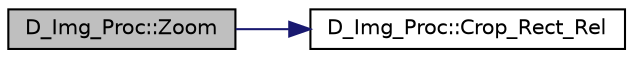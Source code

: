 digraph "D_Img_Proc::Zoom"
{
 // LATEX_PDF_SIZE
  edge [fontname="Helvetica",fontsize="10",labelfontname="Helvetica",labelfontsize="10"];
  node [fontname="Helvetica",fontsize="10",shape=record];
  rankdir="LR";
  Node1 [label="D_Img_Proc::Zoom",height=0.2,width=0.4,color="black", fillcolor="grey75", style="filled", fontcolor="black",tooltip=" "];
  Node1 -> Node2 [color="midnightblue",fontsize="10",style="solid"];
  Node2 [label="D_Img_Proc::Crop_Rect_Rel",height=0.2,width=0.4,color="black", fillcolor="white", style="filled",URL="$class_d___img___proc.html#a17f621c80457e1fe03118ead190deab1",tooltip=" "];
}
